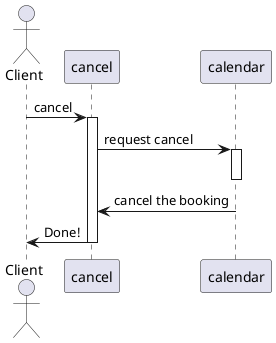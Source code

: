 @startuml


actor Client
participant "cancel" as p1
participant "calendar" as p2

Client -> p1: cancel 
activate p1
p1->p2: request cancel
activate p2
deactivate p2
p2->p1: cancel the booking
p1-> Client : Done!
deactivate p1

@enduml